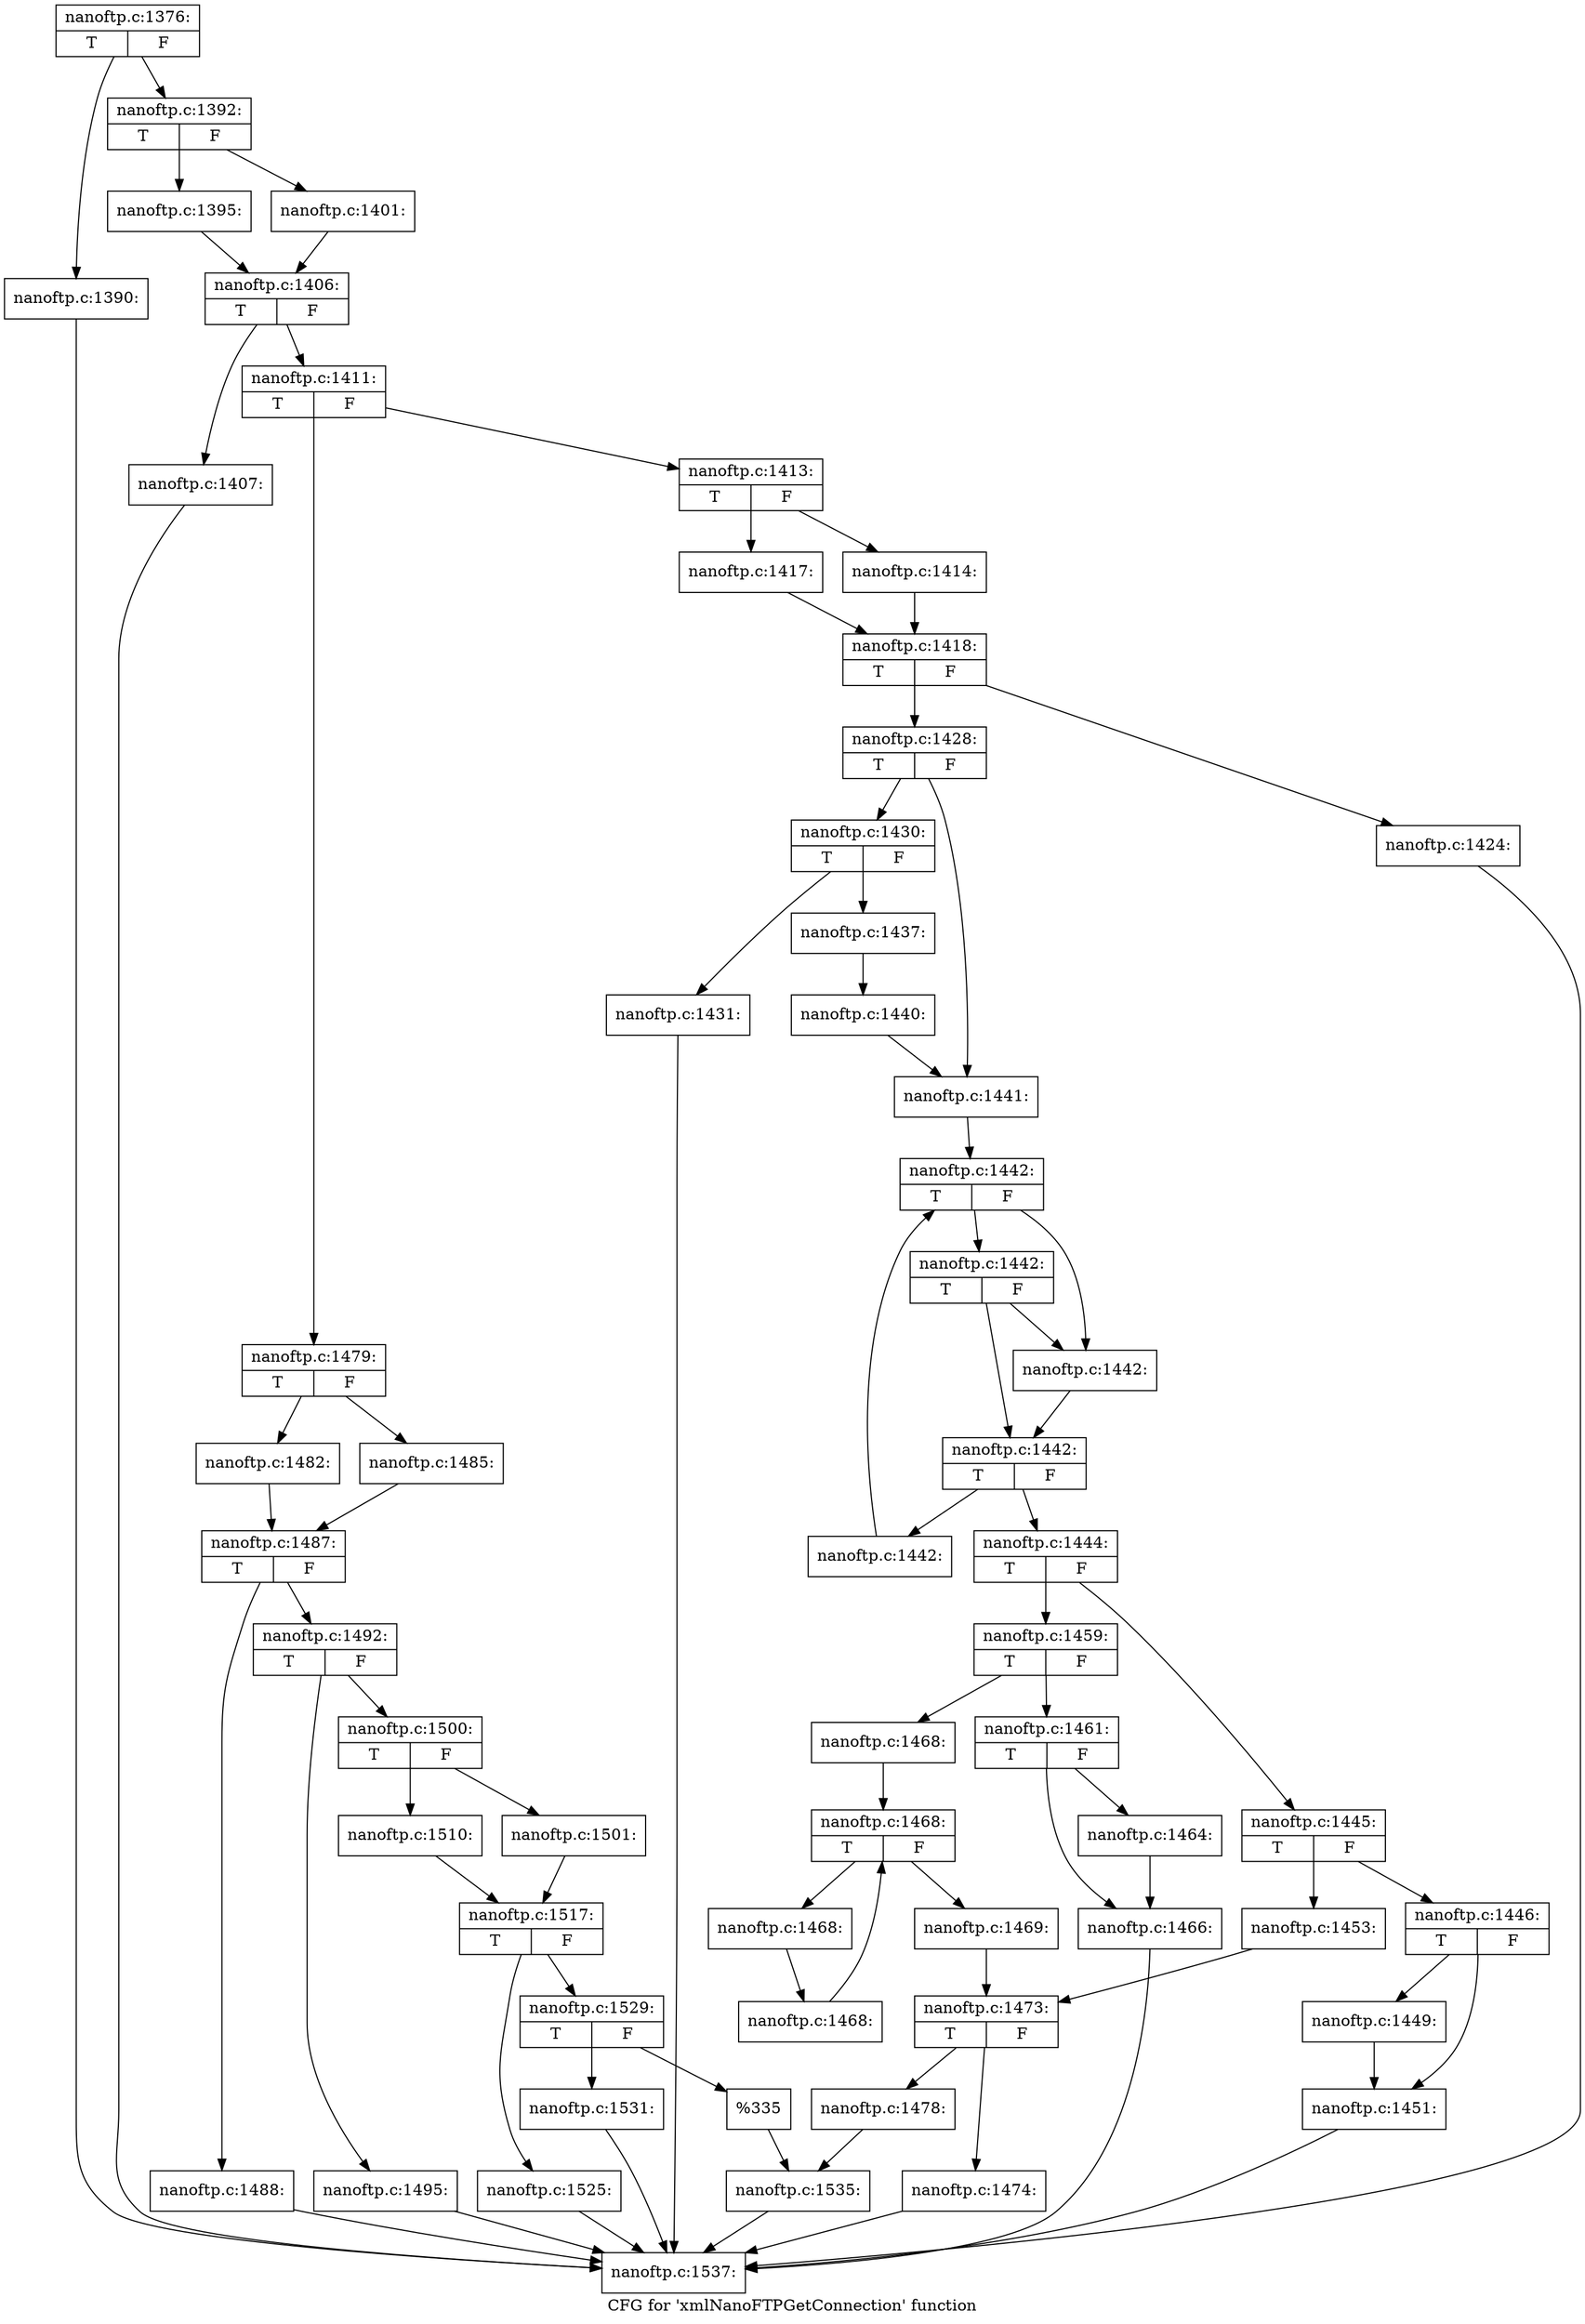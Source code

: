 digraph "CFG for 'xmlNanoFTPGetConnection' function" {
	label="CFG for 'xmlNanoFTPGetConnection' function";

	Node0x3efd7c0 [shape=record,label="{nanoftp.c:1376:|{<s0>T|<s1>F}}"];
	Node0x3efd7c0 -> Node0x3f001a0;
	Node0x3efd7c0 -> Node0x3f001f0;
	Node0x3f001a0 [shape=record,label="{nanoftp.c:1390:}"];
	Node0x3f001a0 -> Node0x3ef0ce0;
	Node0x3f001f0 [shape=record,label="{nanoftp.c:1392:|{<s0>T|<s1>F}}"];
	Node0x3f001f0 -> Node0x3f008c0;
	Node0x3f001f0 -> Node0x3f00960;
	Node0x3f008c0 [shape=record,label="{nanoftp.c:1395:}"];
	Node0x3f008c0 -> Node0x3f00910;
	Node0x3f00960 [shape=record,label="{nanoftp.c:1401:}"];
	Node0x3f00960 -> Node0x3f00910;
	Node0x3f00910 [shape=record,label="{nanoftp.c:1406:|{<s0>T|<s1>F}}"];
	Node0x3f00910 -> Node0x3f02630;
	Node0x3f00910 -> Node0x3f02680;
	Node0x3f02630 [shape=record,label="{nanoftp.c:1407:}"];
	Node0x3f02630 -> Node0x3ef0ce0;
	Node0x3f02680 [shape=record,label="{nanoftp.c:1411:|{<s0>T|<s1>F}}"];
	Node0x3f02680 -> Node0x3f02e60;
	Node0x3f02680 -> Node0x3f02f00;
	Node0x3f02e60 [shape=record,label="{nanoftp.c:1413:|{<s0>T|<s1>F}}"];
	Node0x3f02e60 -> Node0x3f03330;
	Node0x3f02e60 -> Node0x3f033d0;
	Node0x3f03330 [shape=record,label="{nanoftp.c:1414:}"];
	Node0x3f03330 -> Node0x3f03380;
	Node0x3f033d0 [shape=record,label="{nanoftp.c:1417:}"];
	Node0x3f033d0 -> Node0x3f03380;
	Node0x3f03380 [shape=record,label="{nanoftp.c:1418:|{<s0>T|<s1>F}}"];
	Node0x3f03380 -> Node0x3f049c0;
	Node0x3f03380 -> Node0x3f04a10;
	Node0x3f049c0 [shape=record,label="{nanoftp.c:1424:}"];
	Node0x3f049c0 -> Node0x3ef0ce0;
	Node0x3f04a10 [shape=record,label="{nanoftp.c:1428:|{<s0>T|<s1>F}}"];
	Node0x3f04a10 -> Node0x3f05750;
	Node0x3f04a10 -> Node0x3f057a0;
	Node0x3f05750 [shape=record,label="{nanoftp.c:1430:|{<s0>T|<s1>F}}"];
	Node0x3f05750 -> Node0x3f05b60;
	Node0x3f05750 -> Node0x3f05c00;
	Node0x3f05b60 [shape=record,label="{nanoftp.c:1431:}"];
	Node0x3f05b60 -> Node0x3ef0ce0;
	Node0x3f05c00 [shape=record,label="{nanoftp.c:1437:}"];
	Node0x3f05c00 -> Node0x3f05bb0;
	Node0x3f05bb0 [shape=record,label="{nanoftp.c:1440:}"];
	Node0x3f05bb0 -> Node0x3f057a0;
	Node0x3f057a0 [shape=record,label="{nanoftp.c:1441:}"];
	Node0x3f057a0 -> Node0x3f07330;
	Node0x3f07330 [shape=record,label="{nanoftp.c:1442:|{<s0>T|<s1>F}}"];
	Node0x3f07330 -> Node0x3f07620;
	Node0x3f07330 -> Node0x3f07670;
	Node0x3f07670 [shape=record,label="{nanoftp.c:1442:|{<s0>T|<s1>F}}"];
	Node0x3f07670 -> Node0x3f07620;
	Node0x3f07670 -> Node0x3f075d0;
	Node0x3f07620 [shape=record,label="{nanoftp.c:1442:}"];
	Node0x3f07620 -> Node0x3f075d0;
	Node0x3f075d0 [shape=record,label="{nanoftp.c:1442:|{<s0>T|<s1>F}}"];
	Node0x3f075d0 -> Node0x3f08020;
	Node0x3f075d0 -> Node0x3f07550;
	Node0x3f08020 [shape=record,label="{nanoftp.c:1442:}"];
	Node0x3f08020 -> Node0x3f07330;
	Node0x3f07550 [shape=record,label="{nanoftp.c:1444:|{<s0>T|<s1>F}}"];
	Node0x3f07550 -> Node0x3f08340;
	Node0x3f07550 -> Node0x3f083e0;
	Node0x3f08340 [shape=record,label="{nanoftp.c:1445:|{<s0>T|<s1>F}}"];
	Node0x3f08340 -> Node0x3f08a30;
	Node0x3f08340 -> Node0x3f08a80;
	Node0x3f08a30 [shape=record,label="{nanoftp.c:1446:|{<s0>T|<s1>F}}"];
	Node0x3f08a30 -> Node0x3f093d0;
	Node0x3f08a30 -> Node0x3f09c30;
	Node0x3f093d0 [shape=record,label="{nanoftp.c:1449:}"];
	Node0x3f093d0 -> Node0x3f09c30;
	Node0x3f09c30 [shape=record,label="{nanoftp.c:1451:}"];
	Node0x3f09c30 -> Node0x3ef0ce0;
	Node0x3f08a80 [shape=record,label="{nanoftp.c:1453:}"];
	Node0x3f08a80 -> Node0x3f08390;
	Node0x3f083e0 [shape=record,label="{nanoftp.c:1459:|{<s0>T|<s1>F}}"];
	Node0x3f083e0 -> Node0x3e2a000;
	Node0x3f083e0 -> Node0x3f0b220;
	Node0x3e2a000 [shape=record,label="{nanoftp.c:1461:|{<s0>T|<s1>F}}"];
	Node0x3e2a000 -> Node0x3e235e0;
	Node0x3e2a000 -> Node0x3e23630;
	Node0x3e235e0 [shape=record,label="{nanoftp.c:1464:}"];
	Node0x3e235e0 -> Node0x3e23630;
	Node0x3e23630 [shape=record,label="{nanoftp.c:1466:}"];
	Node0x3e23630 -> Node0x3ef0ce0;
	Node0x3f0b220 [shape=record,label="{nanoftp.c:1468:}"];
	Node0x3f0b220 -> Node0x3f0d500;
	Node0x3f0d500 [shape=record,label="{nanoftp.c:1468:|{<s0>T|<s1>F}}"];
	Node0x3f0d500 -> Node0x3f0d7e0;
	Node0x3f0d500 -> Node0x3f0d360;
	Node0x3f0d7e0 [shape=record,label="{nanoftp.c:1468:}"];
	Node0x3f0d7e0 -> Node0x3f0d750;
	Node0x3f0d750 [shape=record,label="{nanoftp.c:1468:}"];
	Node0x3f0d750 -> Node0x3f0d500;
	Node0x3f0d360 [shape=record,label="{nanoftp.c:1469:}"];
	Node0x3f0d360 -> Node0x3f08390;
	Node0x3f08390 [shape=record,label="{nanoftp.c:1473:|{<s0>T|<s1>F}}"];
	Node0x3f08390 -> Node0x3f0e720;
	Node0x3f08390 -> Node0x3f0ed00;
	Node0x3f0e720 [shape=record,label="{nanoftp.c:1474:}"];
	Node0x3f0e720 -> Node0x3ef0ce0;
	Node0x3f0ed00 [shape=record,label="{nanoftp.c:1478:}"];
	Node0x3f0ed00 -> Node0x3f02eb0;
	Node0x3f02f00 [shape=record,label="{nanoftp.c:1479:|{<s0>T|<s1>F}}"];
	Node0x3f02f00 -> Node0x3f10630;
	Node0x3f02f00 -> Node0x3f10ba0;
	Node0x3f10630 [shape=record,label="{nanoftp.c:1482:}"];
	Node0x3f10630 -> Node0x3f10b50;
	Node0x3f10ba0 [shape=record,label="{nanoftp.c:1485:}"];
	Node0x3f10ba0 -> Node0x3f10b50;
	Node0x3f10b50 [shape=record,label="{nanoftp.c:1487:|{<s0>T|<s1>F}}"];
	Node0x3f10b50 -> Node0x3f11450;
	Node0x3f10b50 -> Node0x3f114a0;
	Node0x3f11450 [shape=record,label="{nanoftp.c:1488:}"];
	Node0x3f11450 -> Node0x3ef0ce0;
	Node0x3f114a0 [shape=record,label="{nanoftp.c:1492:|{<s0>T|<s1>F}}"];
	Node0x3f114a0 -> Node0x3f118b0;
	Node0x3f114a0 -> Node0x3f12a60;
	Node0x3f118b0 [shape=record,label="{nanoftp.c:1495:}"];
	Node0x3f118b0 -> Node0x3ef0ce0;
	Node0x3f12a60 [shape=record,label="{nanoftp.c:1500:|{<s0>T|<s1>F}}"];
	Node0x3f12a60 -> Node0x3f12f00;
	Node0x3f12a60 -> Node0x3f13a80;
	Node0x3f12f00 [shape=record,label="{nanoftp.c:1501:}"];
	Node0x3f12f00 -> Node0x3f13a30;
	Node0x3f13a80 [shape=record,label="{nanoftp.c:1510:}"];
	Node0x3f13a80 -> Node0x3f13a30;
	Node0x3f13a30 [shape=record,label="{nanoftp.c:1517:|{<s0>T|<s1>F}}"];
	Node0x3f13a30 -> Node0x3f17c20;
	Node0x3f13a30 -> Node0x3f17c70;
	Node0x3f17c20 [shape=record,label="{nanoftp.c:1525:}"];
	Node0x3f17c20 -> Node0x3ef0ce0;
	Node0x3f17c70 [shape=record,label="{nanoftp.c:1529:|{<s0>T|<s1>F}}"];
	Node0x3f17c70 -> Node0x3f18a10;
	Node0x3f17c70 -> Node0x3f18a60;
	Node0x3f18a10 [shape=record,label="{nanoftp.c:1531:}"];
	Node0x3f18a10 -> Node0x3ef0ce0;
	Node0x3f18a60 [shape=record,label="{%335}"];
	Node0x3f18a60 -> Node0x3f02eb0;
	Node0x3f02eb0 [shape=record,label="{nanoftp.c:1535:}"];
	Node0x3f02eb0 -> Node0x3ef0ce0;
	Node0x3ef0ce0 [shape=record,label="{nanoftp.c:1537:}"];
}
